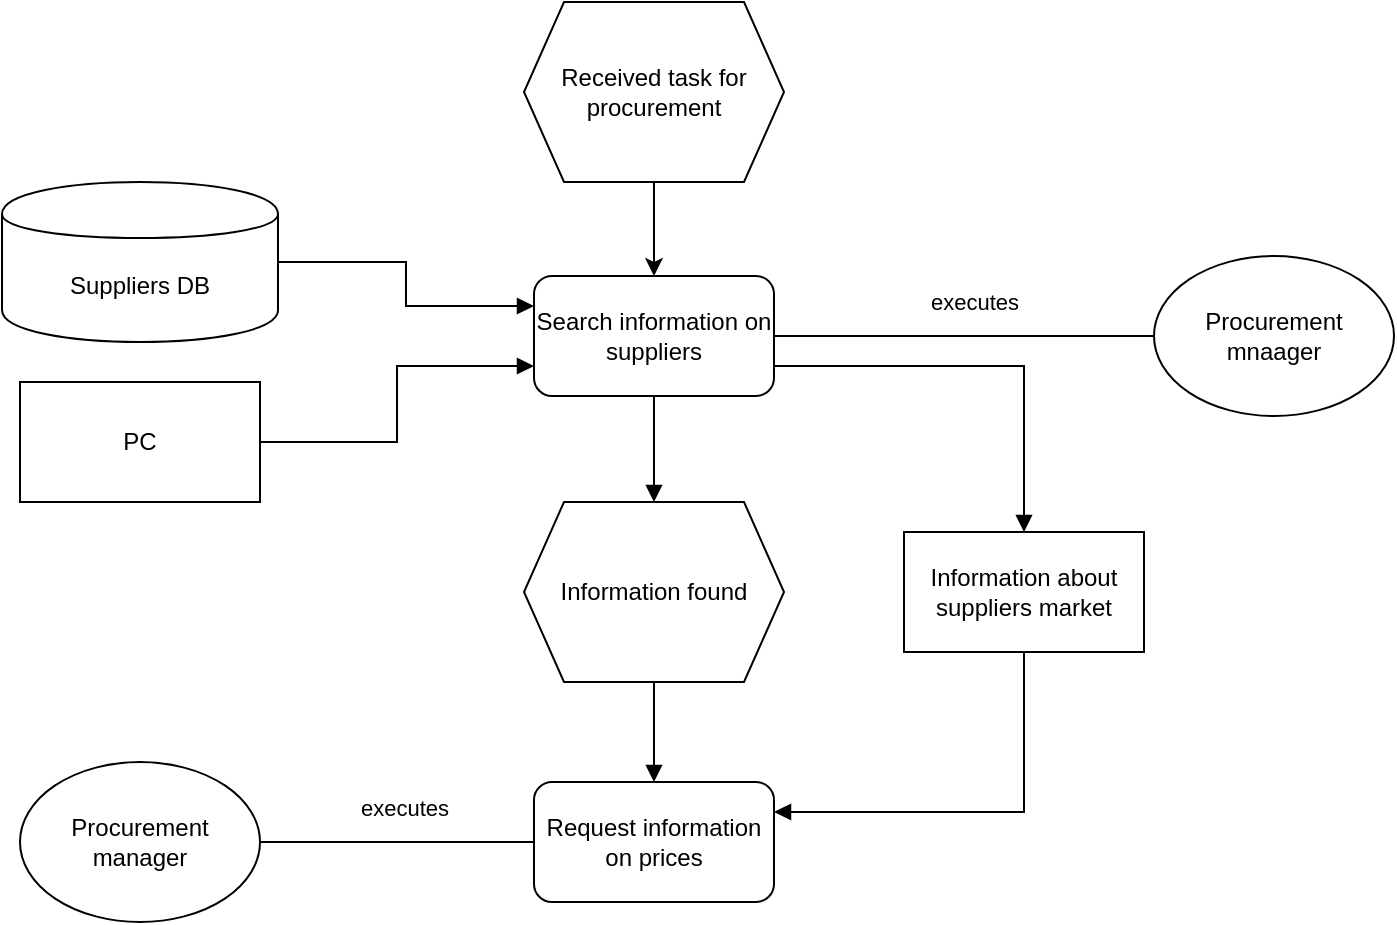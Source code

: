 <mxfile version="13.7.3" type="device"><diagram id="NC6xcEcjOihAOZijdR7A" name="Страница 1"><mxGraphModel dx="1550" dy="1022" grid="1" gridSize="10" guides="1" tooltips="1" connect="1" arrows="1" fold="1" page="1" pageScale="1" pageWidth="1169" pageHeight="827" math="0" shadow="0"><root><mxCell id="0"/><mxCell id="1" parent="0"/><mxCell id="TGyyvRNEHgQ1CQ0vfRkE-7" style="edgeStyle=orthogonalEdgeStyle;rounded=0;orthogonalLoop=1;jettySize=auto;html=1;exitX=0.5;exitY=1;exitDx=0;exitDy=0;entryX=0.5;entryY=0;entryDx=0;entryDy=0;" parent="1" source="TGyyvRNEHgQ1CQ0vfRkE-1" target="TGyyvRNEHgQ1CQ0vfRkE-2" edge="1"><mxGeometry relative="1" as="geometry"/></mxCell><mxCell id="TGyyvRNEHgQ1CQ0vfRkE-1" value="Received task for procurement" style="shape=hexagon;perimeter=hexagonPerimeter2;whiteSpace=wrap;html=1;fixedSize=1;spacingRight=4;spacingLeft=4;spacing=2;" parent="1" vertex="1"><mxGeometry x="395" y="30" width="130" height="90" as="geometry"/></mxCell><mxCell id="TGyyvRNEHgQ1CQ0vfRkE-10" value="executes" style="edgeStyle=orthogonalEdgeStyle;rounded=0;orthogonalLoop=1;jettySize=auto;html=1;exitX=1;exitY=0.5;exitDx=0;exitDy=0;entryX=0;entryY=0.5;entryDx=0;entryDy=0;endArrow=none;endFill=0;" parent="1" source="TGyyvRNEHgQ1CQ0vfRkE-2" target="TGyyvRNEHgQ1CQ0vfRkE-9" edge="1"><mxGeometry x="0.053" y="17" relative="1" as="geometry"><mxPoint as="offset"/></mxGeometry></mxCell><mxCell id="TGyyvRNEHgQ1CQ0vfRkE-13" style="edgeStyle=orthogonalEdgeStyle;rounded=0;orthogonalLoop=1;jettySize=auto;html=1;exitX=0.5;exitY=1;exitDx=0;exitDy=0;entryX=0.5;entryY=0;entryDx=0;entryDy=0;endArrow=block;endFill=1;" parent="1" source="TGyyvRNEHgQ1CQ0vfRkE-2" target="TGyyvRNEHgQ1CQ0vfRkE-12" edge="1"><mxGeometry relative="1" as="geometry"/></mxCell><mxCell id="TGyyvRNEHgQ1CQ0vfRkE-15" style="edgeStyle=orthogonalEdgeStyle;rounded=0;orthogonalLoop=1;jettySize=auto;html=1;exitX=1;exitY=0.75;exitDx=0;exitDy=0;entryX=0.5;entryY=0;entryDx=0;entryDy=0;endArrow=block;endFill=1;" parent="1" source="TGyyvRNEHgQ1CQ0vfRkE-2" target="TGyyvRNEHgQ1CQ0vfRkE-14" edge="1"><mxGeometry relative="1" as="geometry"/></mxCell><mxCell id="TGyyvRNEHgQ1CQ0vfRkE-2" value="Search information on suppliers" style="rounded=1;whiteSpace=wrap;html=1;" parent="1" vertex="1"><mxGeometry x="400" y="167" width="120" height="60" as="geometry"/></mxCell><mxCell id="TGyyvRNEHgQ1CQ0vfRkE-6" style="edgeStyle=orthogonalEdgeStyle;rounded=0;orthogonalLoop=1;jettySize=auto;html=1;exitX=1;exitY=0.5;exitDx=0;exitDy=0;entryX=0;entryY=0.25;entryDx=0;entryDy=0;endArrow=block;endFill=1;" parent="1" source="TGyyvRNEHgQ1CQ0vfRkE-3" target="TGyyvRNEHgQ1CQ0vfRkE-2" edge="1"><mxGeometry relative="1" as="geometry"/></mxCell><mxCell id="TGyyvRNEHgQ1CQ0vfRkE-3" value="Suppliers DB" style="shape=cylinder;whiteSpace=wrap;html=1;boundedLbl=1;backgroundOutline=1;" parent="1" vertex="1"><mxGeometry x="134" y="120" width="138" height="80" as="geometry"/></mxCell><mxCell id="TGyyvRNEHgQ1CQ0vfRkE-8" style="edgeStyle=orthogonalEdgeStyle;rounded=0;orthogonalLoop=1;jettySize=auto;html=1;exitX=1;exitY=0.5;exitDx=0;exitDy=0;entryX=0;entryY=0.75;entryDx=0;entryDy=0;endArrow=block;endFill=1;" parent="1" source="TGyyvRNEHgQ1CQ0vfRkE-5" target="TGyyvRNEHgQ1CQ0vfRkE-2" edge="1"><mxGeometry relative="1" as="geometry"/></mxCell><mxCell id="TGyyvRNEHgQ1CQ0vfRkE-5" value="PC" style="rounded=0;whiteSpace=wrap;html=1;" parent="1" vertex="1"><mxGeometry x="143" y="220" width="120" height="60" as="geometry"/></mxCell><mxCell id="TGyyvRNEHgQ1CQ0vfRkE-9" value="Procurement mnaager" style="ellipse;whiteSpace=wrap;html=1;" parent="1" vertex="1"><mxGeometry x="710" y="157" width="120" height="80" as="geometry"/></mxCell><mxCell id="TGyyvRNEHgQ1CQ0vfRkE-18" style="edgeStyle=orthogonalEdgeStyle;rounded=0;orthogonalLoop=1;jettySize=auto;html=1;exitX=0.5;exitY=1;exitDx=0;exitDy=0;entryX=0.5;entryY=0;entryDx=0;entryDy=0;endArrow=block;endFill=1;" parent="1" source="TGyyvRNEHgQ1CQ0vfRkE-12" target="TGyyvRNEHgQ1CQ0vfRkE-16" edge="1"><mxGeometry relative="1" as="geometry"/></mxCell><mxCell id="TGyyvRNEHgQ1CQ0vfRkE-12" value="Information found" style="shape=hexagon;perimeter=hexagonPerimeter2;whiteSpace=wrap;html=1;fixedSize=1;spacingLeft=3;spacingRight=3;" parent="1" vertex="1"><mxGeometry x="395" y="280" width="130" height="90" as="geometry"/></mxCell><mxCell id="TGyyvRNEHgQ1CQ0vfRkE-17" style="edgeStyle=orthogonalEdgeStyle;rounded=0;orthogonalLoop=1;jettySize=auto;html=1;exitX=0.5;exitY=1;exitDx=0;exitDy=0;entryX=1;entryY=0.25;entryDx=0;entryDy=0;endArrow=block;endFill=1;" parent="1" source="TGyyvRNEHgQ1CQ0vfRkE-14" target="TGyyvRNEHgQ1CQ0vfRkE-16" edge="1"><mxGeometry relative="1" as="geometry"/></mxCell><mxCell id="TGyyvRNEHgQ1CQ0vfRkE-14" value="Information about suppliers market" style="rounded=0;whiteSpace=wrap;html=1;" parent="1" vertex="1"><mxGeometry x="585" y="295" width="120" height="60" as="geometry"/></mxCell><mxCell id="TGyyvRNEHgQ1CQ0vfRkE-16" value="Request information on prices" style="rounded=1;whiteSpace=wrap;html=1;" parent="1" vertex="1"><mxGeometry x="400" y="420" width="120" height="60" as="geometry"/></mxCell><mxCell id="TGyyvRNEHgQ1CQ0vfRkE-19" value="Procurement manager" style="ellipse;whiteSpace=wrap;html=1;" parent="1" vertex="1"><mxGeometry x="143" y="410" width="120" height="80" as="geometry"/></mxCell><mxCell id="TGyyvRNEHgQ1CQ0vfRkE-20" value="executes" style="edgeStyle=orthogonalEdgeStyle;rounded=0;orthogonalLoop=1;jettySize=auto;html=1;exitX=1;exitY=0.5;exitDx=0;exitDy=0;entryX=0;entryY=0.5;entryDx=0;entryDy=0;endArrow=none;endFill=0;" parent="1" source="TGyyvRNEHgQ1CQ0vfRkE-19" target="TGyyvRNEHgQ1CQ0vfRkE-16" edge="1"><mxGeometry x="0.053" y="17" relative="1" as="geometry"><mxPoint x="530" y="207" as="sourcePoint"/><mxPoint x="720" y="207" as="targetPoint"/><mxPoint as="offset"/></mxGeometry></mxCell></root></mxGraphModel></diagram></mxfile>